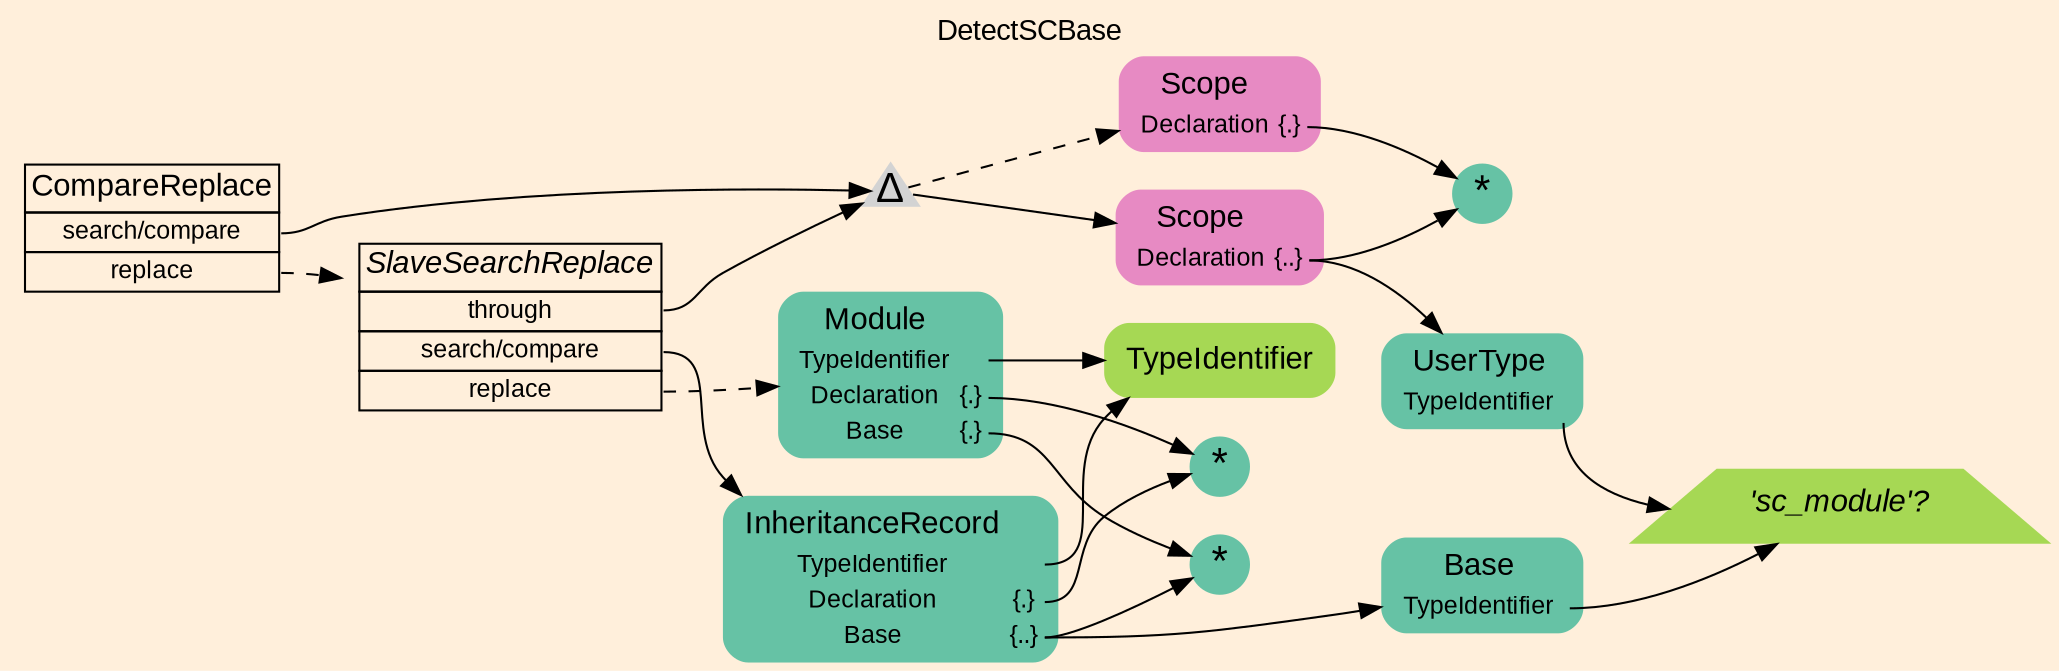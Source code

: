 digraph "DetectSCBase" {
label = "DetectSCBase"
labelloc = t
graph [
    rankdir = "LR"
    ranksep = 0.3
    bgcolor = antiquewhite1
    color = black
    fontcolor = black
    fontname = "Arial"
];
node [
    fontname = "Arial"
];
edge [
    fontname = "Arial"
];

// -------------------- transformation figure --------------------
// -------- block CR#B-3-1 ----------
"CR#B-3-1" [
    shape = "plaintext"
    fillcolor = antiquewhite1
    fontsize = "12"
    fontcolor = black
    label = <<TABLE BORDER="0" CELLBORDER="1" CELLSPACING="0">
     <TR><TD><FONT POINT-SIZE="15" COLOR="black">CompareReplace</FONT></TD></TR>
     <TR><TD PORT="port0"><FONT POINT-SIZE="12" COLOR="black">search/compare</FONT></TD></TR>
     <TR><TD PORT="port1"><FONT POINT-SIZE="12" COLOR="black">replace</FONT></TD></TR>
    </TABLE>>
    style = "filled"
    color = black
];

// -------- block #B-2-9 ----------
"#B-2-9" [
    shape = "triangle"
    fontsize = "12"
    fontcolor = black
    label = <<FONT POINT-SIZE="20" COLOR="black">Δ</FONT>>
    style = "filled"
    penwidth = 0.0
    fixedsize = true
    width = 0.4
    height = 0.4
];

// -------- block #B-2-10 ----------
"#B-2-10" [
    shape = "plaintext"
    fillcolor = "/set28/4"
    fontsize = "12"
    fontcolor = black
    label = <<TABLE BORDER="0" CELLBORDER="0" CELLSPACING="0">
     <TR><TD><FONT POINT-SIZE="15" COLOR="black">Scope</FONT></TD></TR>
     <TR><TD><FONT POINT-SIZE="12" COLOR="black">Declaration</FONT></TD><TD PORT="port0"><FONT POINT-SIZE="12" COLOR="black">{..}</FONT></TD></TR>
    </TABLE>>
    style = "rounded,filled"
];

// -------- block #B-2-12 ----------
"#B-2-12" [
    shape = "circle"
    fillcolor = "/set28/1"
    fontsize = "12"
    fontcolor = black
    label = <<FONT POINT-SIZE="20" COLOR="black">*</FONT>>
    style = "filled"
    penwidth = 0.0
    fixedsize = true
    width = 0.4
    height = 0.4
];

// -------- block #B-2-15 ----------
"#B-2-15" [
    shape = "plaintext"
    fillcolor = "/set28/1"
    fontsize = "12"
    fontcolor = black
    label = <<TABLE BORDER="0" CELLBORDER="0" CELLSPACING="0">
     <TR><TD><FONT POINT-SIZE="15" COLOR="black">UserType</FONT></TD></TR>
     <TR><TD><FONT POINT-SIZE="12" COLOR="black">TypeIdentifier</FONT></TD><TD PORT="port0"></TD></TR>
    </TABLE>>
    style = "rounded,filled"
];

// -------- block #B-2-19 ----------
"#B-2-19" [
    shape = "trapezium"
    fillcolor = "/set28/5"
    fontsize = "12"
    fontcolor = black
    label = <<FONT POINT-SIZE="15" COLOR="black"><I>'sc_module'?</I></FONT>>
    style = "filled"
    penwidth = 0.0
];

// -------- block #B-2-11 ----------
"#B-2-11" [
    shape = "plaintext"
    fillcolor = "/set28/4"
    fontsize = "12"
    fontcolor = black
    label = <<TABLE BORDER="0" CELLBORDER="0" CELLSPACING="0">
     <TR><TD><FONT POINT-SIZE="15" COLOR="black">Scope</FONT></TD></TR>
     <TR><TD><FONT POINT-SIZE="12" COLOR="black">Declaration</FONT></TD><TD PORT="port0"><FONT POINT-SIZE="12" COLOR="black">{.}</FONT></TD></TR>
    </TABLE>>
    style = "rounded,filled"
];

// -------- block #B-2-20 ----------
"#B-2-20" [
    shape = "plaintext"
    fillcolor = antiquewhite1
    fontsize = "12"
    fontcolor = black
    label = <<TABLE BORDER="0" CELLBORDER="1" CELLSPACING="0">
     <TR><TD><FONT POINT-SIZE="15" COLOR="black"><I>SlaveSearchReplace</I></FONT></TD></TR>
     <TR><TD PORT="port0"><FONT POINT-SIZE="12" COLOR="black">through</FONT></TD></TR>
     <TR><TD PORT="port1"><FONT POINT-SIZE="12" COLOR="black">search/compare</FONT></TD></TR>
     <TR><TD PORT="port2"><FONT POINT-SIZE="12" COLOR="black">replace</FONT></TD></TR>
    </TABLE>>
    style = "filled"
    color = black
];

// -------- block #B-2-16 ----------
"#B-2-16" [
    shape = "plaintext"
    fillcolor = "/set28/1"
    fontsize = "12"
    fontcolor = black
    label = <<TABLE BORDER="0" CELLBORDER="0" CELLSPACING="0">
     <TR><TD><FONT POINT-SIZE="15" COLOR="black">InheritanceRecord</FONT></TD></TR>
     <TR><TD><FONT POINT-SIZE="12" COLOR="black">TypeIdentifier</FONT></TD><TD PORT="port0"></TD></TR>
     <TR><TD><FONT POINT-SIZE="12" COLOR="black">Declaration</FONT></TD><TD PORT="port1"><FONT POINT-SIZE="12" COLOR="black">{.}</FONT></TD></TR>
     <TR><TD><FONT POINT-SIZE="12" COLOR="black">Base</FONT></TD><TD PORT="port2"><FONT POINT-SIZE="12" COLOR="black">{..}</FONT></TD></TR>
    </TABLE>>
    style = "rounded,filled"
];

// -------- block #B-2-18 ----------
"#B-2-18" [
    shape = "plaintext"
    fillcolor = "/set28/5"
    fontsize = "12"
    fontcolor = black
    label = <<TABLE BORDER="0" CELLBORDER="0" CELLSPACING="0">
     <TR><TD><FONT POINT-SIZE="15" COLOR="black">TypeIdentifier</FONT></TD></TR>
    </TABLE>>
    style = "rounded,filled"
];

// -------- block #B-2-13 ----------
"#B-2-13" [
    shape = "circle"
    fillcolor = "/set28/1"
    fontsize = "12"
    fontcolor = black
    label = <<FONT POINT-SIZE="20" COLOR="black">*</FONT>>
    style = "filled"
    penwidth = 0.0
    fixedsize = true
    width = 0.4
    height = 0.4
];

// -------- block #B-2-14 ----------
"#B-2-14" [
    shape = "circle"
    fillcolor = "/set28/1"
    fontsize = "12"
    fontcolor = black
    label = <<FONT POINT-SIZE="20" COLOR="black">*</FONT>>
    style = "filled"
    penwidth = 0.0
    fixedsize = true
    width = 0.4
    height = 0.4
];

// -------- block #B-2-17 ----------
"#B-2-17" [
    shape = "plaintext"
    fillcolor = "/set28/1"
    fontsize = "12"
    fontcolor = black
    label = <<TABLE BORDER="0" CELLBORDER="0" CELLSPACING="0">
     <TR><TD><FONT POINT-SIZE="15" COLOR="black">Base</FONT></TD></TR>
     <TR><TD><FONT POINT-SIZE="12" COLOR="black">TypeIdentifier</FONT></TD><TD PORT="port0"></TD></TR>
    </TABLE>>
    style = "rounded,filled"
];

// -------- block #B-2-8 ----------
"#B-2-8" [
    shape = "plaintext"
    fillcolor = "/set28/1"
    fontsize = "12"
    fontcolor = black
    label = <<TABLE BORDER="0" CELLBORDER="0" CELLSPACING="0">
     <TR><TD><FONT POINT-SIZE="15" COLOR="black">Module</FONT></TD></TR>
     <TR><TD><FONT POINT-SIZE="12" COLOR="black">TypeIdentifier</FONT></TD><TD PORT="port0"></TD></TR>
     <TR><TD><FONT POINT-SIZE="12" COLOR="black">Declaration</FONT></TD><TD PORT="port1"><FONT POINT-SIZE="12" COLOR="black">{.}</FONT></TD></TR>
     <TR><TD><FONT POINT-SIZE="12" COLOR="black">Base</FONT></TD><TD PORT="port2"><FONT POINT-SIZE="12" COLOR="black">{.}</FONT></TD></TR>
    </TABLE>>
    style = "rounded,filled"
];

"CR#B-3-1":port0 -> "#B-2-9" [
    color = black
    fontcolor = black
];

"CR#B-3-1":port1 -> "#B-2-20" [
    style="dashed"
    color = black
    fontcolor = black
];

"#B-2-9" -> "#B-2-10" [
    color = black
    fontcolor = black
];

"#B-2-9" -> "#B-2-11" [
    style="dashed"
    color = black
    fontcolor = black
];

"#B-2-10":port0 -> "#B-2-12" [
    color = black
    fontcolor = black
];

"#B-2-10":port0 -> "#B-2-15" [
    color = black
    fontcolor = black
];

"#B-2-15":port0 -> "#B-2-19" [
    color = black
    fontcolor = black
];

"#B-2-11":port0 -> "#B-2-12" [
    color = black
    fontcolor = black
];

"#B-2-20":port0 -> "#B-2-9" [
    color = black
    fontcolor = black
];

"#B-2-20":port1 -> "#B-2-16" [
    color = black
    fontcolor = black
];

"#B-2-20":port2 -> "#B-2-8" [
    style="dashed"
    color = black
    fontcolor = black
];

"#B-2-16":port0 -> "#B-2-18" [
    color = black
    fontcolor = black
];

"#B-2-16":port1 -> "#B-2-13" [
    color = black
    fontcolor = black
];

"#B-2-16":port2 -> "#B-2-14" [
    color = black
    fontcolor = black
];

"#B-2-16":port2 -> "#B-2-17" [
    color = black
    fontcolor = black
];

"#B-2-17":port0 -> "#B-2-19" [
    color = black
    fontcolor = black
];

"#B-2-8":port0 -> "#B-2-18" [
    color = black
    fontcolor = black
];

"#B-2-8":port1 -> "#B-2-13" [
    color = black
    fontcolor = black
];

"#B-2-8":port2 -> "#B-2-14" [
    color = black
    fontcolor = black
];


}
